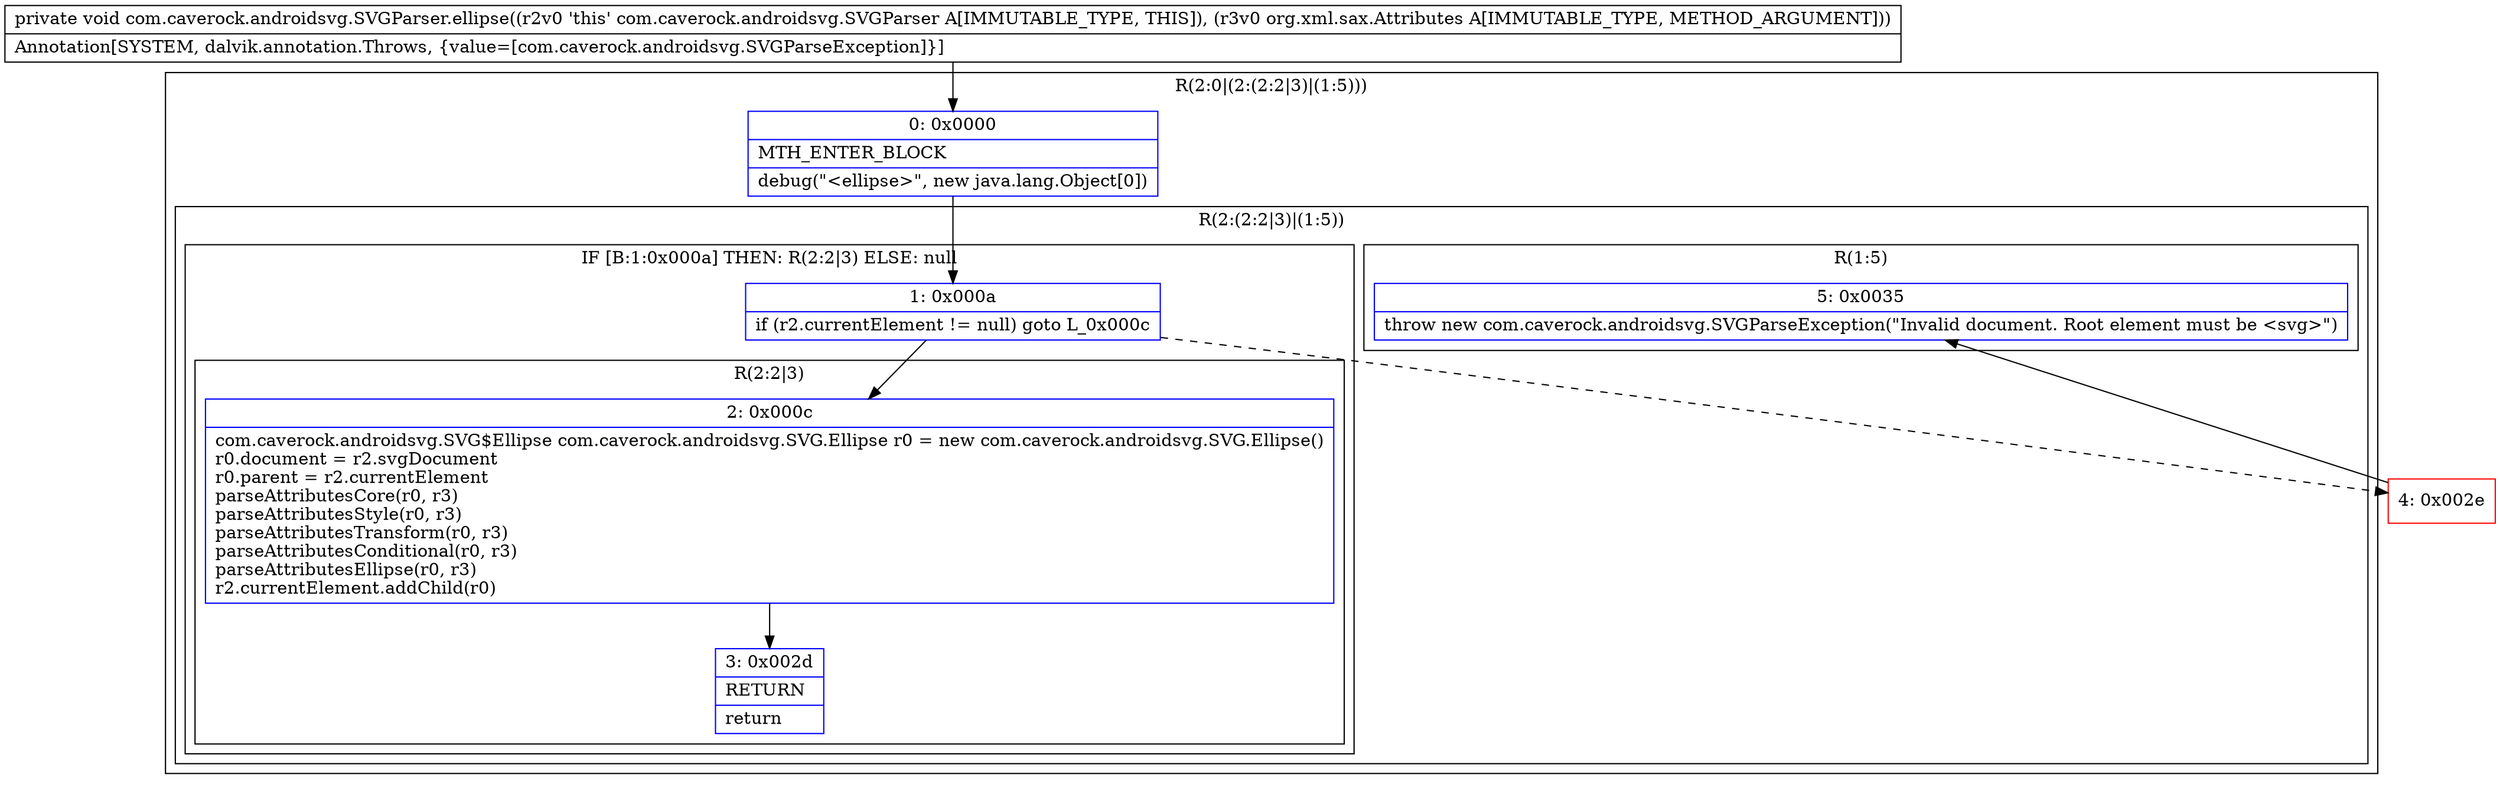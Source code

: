 digraph "CFG forcom.caverock.androidsvg.SVGParser.ellipse(Lorg\/xml\/sax\/Attributes;)V" {
subgraph cluster_Region_284703792 {
label = "R(2:0|(2:(2:2|3)|(1:5)))";
node [shape=record,color=blue];
Node_0 [shape=record,label="{0\:\ 0x0000|MTH_ENTER_BLOCK\l|debug(\"\<ellipse\>\", new java.lang.Object[0])\l}"];
subgraph cluster_Region_1030985724 {
label = "R(2:(2:2|3)|(1:5))";
node [shape=record,color=blue];
subgraph cluster_IfRegion_1101269907 {
label = "IF [B:1:0x000a] THEN: R(2:2|3) ELSE: null";
node [shape=record,color=blue];
Node_1 [shape=record,label="{1\:\ 0x000a|if (r2.currentElement != null) goto L_0x000c\l}"];
subgraph cluster_Region_383558320 {
label = "R(2:2|3)";
node [shape=record,color=blue];
Node_2 [shape=record,label="{2\:\ 0x000c|com.caverock.androidsvg.SVG$Ellipse com.caverock.androidsvg.SVG.Ellipse r0 = new com.caverock.androidsvg.SVG.Ellipse()\lr0.document = r2.svgDocument\lr0.parent = r2.currentElement\lparseAttributesCore(r0, r3)\lparseAttributesStyle(r0, r3)\lparseAttributesTransform(r0, r3)\lparseAttributesConditional(r0, r3)\lparseAttributesEllipse(r0, r3)\lr2.currentElement.addChild(r0)\l}"];
Node_3 [shape=record,label="{3\:\ 0x002d|RETURN\l|return\l}"];
}
}
subgraph cluster_Region_735007416 {
label = "R(1:5)";
node [shape=record,color=blue];
Node_5 [shape=record,label="{5\:\ 0x0035|throw new com.caverock.androidsvg.SVGParseException(\"Invalid document. Root element must be \<svg\>\")\l}"];
}
}
}
Node_4 [shape=record,color=red,label="{4\:\ 0x002e}"];
MethodNode[shape=record,label="{private void com.caverock.androidsvg.SVGParser.ellipse((r2v0 'this' com.caverock.androidsvg.SVGParser A[IMMUTABLE_TYPE, THIS]), (r3v0 org.xml.sax.Attributes A[IMMUTABLE_TYPE, METHOD_ARGUMENT]))  | Annotation[SYSTEM, dalvik.annotation.Throws, \{value=[com.caverock.androidsvg.SVGParseException]\}]\l}"];
MethodNode -> Node_0;
Node_0 -> Node_1;
Node_1 -> Node_2;
Node_1 -> Node_4[style=dashed];
Node_2 -> Node_3;
Node_4 -> Node_5;
}

